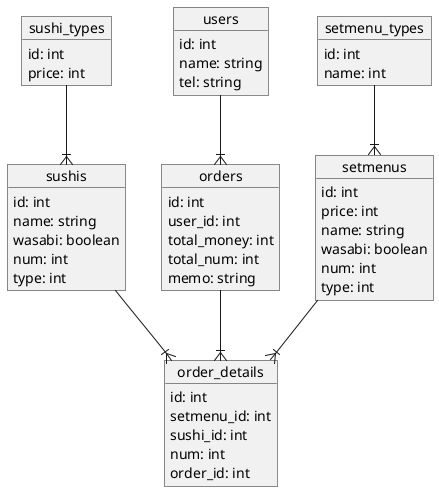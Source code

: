@startuml
'skinparam nodesep 100 // 水平方向の矢印の長さを調整

object setmenus
object sushis
object users
object orders
object order_details
object setmenu_types
object sushi_types

users : id: int
users : name: string
users : tel: string

setmenus : id: int
setmenus : price: int
setmenus : name: string
setmenus : wasabi: boolean
setmenus : num: int
setmenus : type: int

sushis : id: int
sushis : name: string
sushis : wasabi: boolean
sushis : num: int
sushis : type: int

order_details : id: int
order_details : setmenu_id: int
order_details : sushi_id: int
order_details : num: int
order_details : order_id: int

orders : id: int
orders : user_id: int
orders : total_money: int
orders : total_num: int
orders : memo: string

sushi_types : id: int
sushi_types : price: int

setmenu_types : id: int
setmenu_types : name: int

users    --|{ orders
orders   --|{ order_details
setmenus --|{ order_details
sushis   --|{ order_details
setmenu_types --|{ setmenus
sushi_types --|{ sushis

@enduml